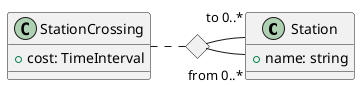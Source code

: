 @startuml
class Station {
+name: string
}

class StationCrossing {
+cost: TimeInterval
}

<> diamond

StationCrossing . diamond
diamond - "from 0..*" Station
diamond - "to 0..* " Station
@enduml

